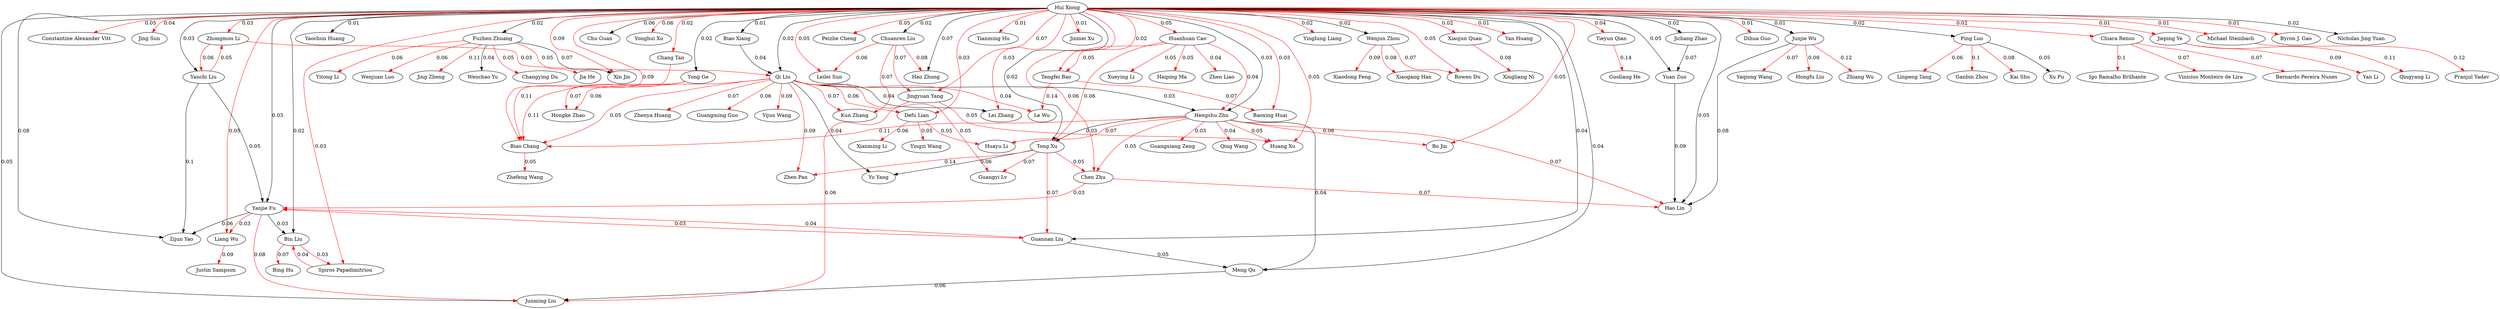 strict digraph G{
"Hui Xiong" -> "Hao Zhong"[label = 0.07]
"Hui Xiong" -> "Junming Liu"[label = 0.05]
"Hui Xiong" -> "Constantine Alexander Vitt"[label = 0.05][color = red]
"Hui Xiong" -> "Jing Sun"[label = 0.04][color = red]
"Hui Xiong" -> "Tengfei Bao"[label = 0.02][color = red]
"Hui Xiong" -> "Leilei Sun"[label = 0.05][color = red]
"Hui Xiong" -> "Zhongmou Li"[label = 0.03][color = red]
"Hui Xiong" -> "Bowen Du"[label = 0.05][color = red]
"Hui Xiong" -> "Liang Wu"[label = 0.05][color = red]
"Hui Xiong" -> "Yaochun Huang"[label = 0.01]
"Hui Xiong" -> "Chang Tan"[label = 0.02][color = red]
"Chang Tan" -> "Biao Chang"[label = 0.11][color = red]
"Hui Xiong" -> "Chen Zhu"[label = 0.03][color = red]
"Hui Xiong" -> "Biao Chang"[label = 0.09][color = red]
"Hui Xiong" -> "Zijun Yao"[label = 0.08]
"Hui Xiong" -> "Chu Guan"[label = 0.06]
"Hui Xiong" -> "Yonghui Xu"[label = 0.06][color = red]
"Hui Xiong" -> "Fuzhen Zhuang"[label = 0.02]
"Fuzhen Zhuang" -> "Jia He"[label = 0.05][color = red]
"Hui Xiong" -> "Tong Xu"[label = 0.02]
"Tong Xu" -> "Guannan Liu"[label = 0.07][color = red]
"Tong Xu" -> "Yu Yang"[label = 0.06]
"Guannan Liu" -> "Yanjie Fu"[label = 0.03][color = red]
"Hui Xiong" -> "Hengshu Zhu"[label = 0.03]
"Hui Xiong" -> "Peizhe Cheng"[label = 0.05][color = red]
"Hui Xiong" -> "Baoxing Huai"[label = 0.03][color = red]
"Hui Xiong" -> "Hao Lin"[label = 0.05]
"Hui Xiong" -> "Defu Lian"[label = 0.03][color = red]
"Hui Xiong" -> "Tianming Hu"[label = 0.01][color = red]
"Hui Xiong" -> "Biao Xiang"[label = 0.01]
"Hui Xiong" -> "Chuanren Liu"[label = 0.02]
"Hui Xiong" -> "Jinmei Xu"[label = 0.01][color = red]
"Hui Xiong" -> "Bo Jin"[label = 0.05][color = red]
"Hui Xiong" -> "Guannan Liu"[label = 0.04]
"Hui Xiong" -> "Huanhuan Cao"[label = 0.05][color = red]
"Hui Xiong" -> "Spiros Papadimitriou"[label = 0.03][color = red]
"Hui Xiong" -> "Jingyuan Yang"[label = 0.07][color = red]
"Hui Xiong" -> "Bin Liu"[label = 0.02]
"Tong Xu" -> "Zhen Pan"[label = 0.14][color = red]
"Hui Xiong" -> "Qi Liu"[label = 0.02]
"Hui Xiong" -> "Wenjun Zhou"[label = 0.02]
"Hui Xiong" -> "Yinglung Liang"[label = 0.02][color = red]
"Hui Xiong" -> "Yuan Zuo"[label = 0.05]
"Hui Xiong" -> "Xiaojun Quan"[label = 0.02][color = red]
"Qi Liu" -> "Lei Zhang"[label = 0.04]
"Qi Liu" -> "Guangyi Lv"[label = 0.05][color = red]
"Hui Xiong" -> "Lei Zhang"[label = 0.03][color = red]
"Chuanren Liu" -> "Leilei Sun"[label = 0.06][color = red]
"Hui Xiong" -> "Chen Zhu"[label = 0.06][color = red]
"Hui Xiong" -> "Yan Huang"[label = 0.01][color = red]
"Hui Xiong" -> "Meng Qu"[label = 0.04]
"Hui Xiong" -> "Yong Ge"[label = 0.02]
"Hui Xiong" -> "Tieyun Qian"[label = 0.04][color = red]
"Hui Xiong" -> "Junjie Wu"[label = 0.01]
"Junjie Wu" -> "Hongfu Liu"[label = 0.07][color = red]
"Hui Xiong" -> "Yanchi Liu"[label = 0.03]
"Hui Xiong" -> "Jichang Zhao"[label = 0.02]
"Hui Xiong" -> "Ping Luo"[label = 0.02]
"Hui Xiong" -> "Dihua Guo"[label = 0.01][color = red]
"Fuzhen Zhuang" -> "Yitong Li"[label = 0.06][color = red]
"Hui Xiong" -> "Chiara Renso"[label = 0.02][color = red]
"Hui Xiong" -> "Jieping Ye"[label = 0.01][color = red]
"Hui Xiong" -> "Yanjie Fu"[label = 0.03]
"Ping Luo" -> "Kai Shu"[label = 0.08][color = red]
"Hui Xiong" -> "Xin Jin"[label = 0.09][color = red]
"Hui Xiong" -> "Huang Xu"[label = 0.05][color = red]
"Hui Xiong" -> "Michael Steinbach"[label = 0.01][color = red]
"Hui Xiong" -> "Byron J. Gao"[label = 0.01][color = red]
"Hengshu Zhu" -> "Chen Zhu"[label = 0.07][color = red]
"Tengfei Bao" -> "Le Wu"[label = 0.14][color = red]
"Wenjun Zhou" -> "Xiaodong Feng"[label = 0.09][color = red]
"Guannan Liu" -> "Meng Qu"[label = 0.05]
"Yanjie Fu" -> "Zijun Yao"[label = 0.06]
"Hengshu Zhu" -> "Huayu Li"[label = 0.07][color = red]
"Huanhuan Cao" -> "Haiping Ma"[label = 0.05][color = red]
"Chuanren Liu" -> "Jingyuan Yang"[label = 0.07][color = red]
"Junjie Wu" -> "Zhiang Wu"[label = 0.12][color = red]
"Junjie Wu" -> "Hao Lin"[label = 0.08]
"Hengshu Zhu" -> "Biao Chang"[label = 0.11][color = red]
"Hengshu Zhu" -> "Chen Zhu"[label = 0.05][color = red]
"Biao Chang" -> "Zhefeng Wang"[label = 0.05][color = red]
"Chiara Renso" -> "Vinicius Monteiro de Lira"[label = 0.07][color = red]
"Defu Lian" -> "Xianming Li"[label = 0.06][color = red]
"Defu Lian" -> "Huayu Li"[label = 0.05][color = red]
"Qi Liu" -> "Zhenya Huang"[label = 0.07][color = red]
"Yuan Zuo" -> "Hao Lin"[label = 0.09]
"Liang Wu" -> "Justin Sampson"[label = 0.09][color = red]
"Hui Xiong" -> "Nicholas Jing Yuan"[label = 0.02]
"Wenjun Zhou" -> "Xiaogang Han"[label = 0.08][color = red]
"Hengshu Zhu" -> "Huang Xu"[label = 0.05][color = red]
"Jingyuan Yang" -> "Junming Liu"[label = 0.06][color = red]
"Chiara Renso" -> "Bernardo Pereira Nunes"[label = 0.07][color = red]
"Qi Liu" -> "Guangming Guo"[label = 0.06][color = red]
"Hengshu Zhu" -> "Hao Lin"[label = 0.07][color = red]
"Yanjie Fu" -> "Guannan Liu"[label = 0.04][color = red]
"Ping Luo" -> "Xu Pu"[label = 0.05]
"Spiros Papadimitriou" -> "Bin Liu"[label = 0.04][color = red]
"Qi Liu" -> "Yu Yang"[label = 0.04]
"Jichang Zhao" -> "Yuan Zuo"[label = 0.07]
"Qi Liu" -> "Le Wu"[label = 0.04][color = red]
"Qi Liu" -> "Defu Lian"[label = 0.06][color = red]
"Qi Liu" -> "Hongke Zhao"[label = 0.06][color = red]
"Fuzhen Zhuang" -> "Wenjuan Luo"[label = 0.06][color = red]
"Junjie Wu" -> "Yaqiong Wang"[label = 0.07][color = red]
"Chuanren Liu" -> "Hao Zhong"[label = 0.08][color = red]
"Chuanren Liu" -> "Kun Zhang"[label = 0.07][color = red]
"Fuzhen Zhuang" -> "Xin Jin"[label = 0.07]
"Fuzhen Zhuang" -> "Jing Zheng"[label = 0.11][color = red]
"Huanhuan Cao" -> "Tong Xu"[label = 0.06][color = red]
"Tieyun Qian" -> "Guoliang He"[label = 0.14][color = red]
"Junjie Wu" -> "Hongfu Liu"[label = 0.09][color = red]
"Zhongmou Li" -> "Qi Liu"[label = 0.03][color = red]
"Yanchi Liu" -> "Zijun Yao"[label = 0.1]
"Wenjun Zhou" -> "Bowen Du"[label = 0.07][color = red]
"Meng Qu" -> "Junming Liu"[label = 0.06]
"Fuzhen Zhuang" -> "Wenchao Yu"[label = 0.04]
"Tong Xu" -> "Guangyi Lv"[label = 0.07][color = red]
"Chen Zhu" -> "Hao Lin"[label = 0.07][color = red]
"Yong Ge" -> "Hongke Zhao"[label = 0.07][color = red]
"Hengshu Zhu" -> "Tong Xu"[label = 0.03]
"Hengshu Zhu" -> "Bo Jin"[label = 0.06][color = red]
"Yanchi Liu" -> "Zhongmou Li"[label = 0.05][color = red]
"Xiaojun Quan" -> "Xingliang Ni"[label = 0.08][color = red]
"Yanjie Fu" -> "Bin Liu"[label = 0.03]
"Tengfei Bao" -> "Baoxing Huai"[label = 0.07][color = red]
"Tong Xu" -> "Chen Zhu"[label = 0.05][color = red]
"Chen Zhu" -> "Yanjie Fu"[label = 0.03][color = red]
"Bin Liu" -> "Spiros Papadimitriou"[label = 0.03][color = red]
"Qi Liu" -> "Kun Zhang"[label = 0.07][color = red]
"Biao Xiang" -> "Qi Liu"[label = 0.04]
"Bin Liu" -> "Bing Hu"[label = 0.07][color = red]
"Huanhuan Cao" -> "Zhen Liao"[label = 0.04][color = red]
"Chiara Renso" -> "Igo Ramalho Brilhante"[label = 0.1][color = red]
"Qi Liu" -> "Zhen Pan"[label = 0.09][color = red]
"Yanjie Fu" -> "Junming Liu"[label = 0.08][color = red]
"Yong Ge" -> "Biao Chang"[label = 0.11][color = red]
"Huanhuan Cao" -> "Xueying Li"[label = 0.05][color = red]
"Yanjie Fu" -> "Liang Wu"[label = 0.03][color = red]
"Qi Liu" -> "Biao Chang"[label = 0.05][color = red]
"Ping Luo" -> "Linpeng Tang"[label = 0.06][color = red]
"Huanhuan Cao" -> "Tengfei Bao"[label = 0.05][color = red]
"Huanhuan Cao" -> "Hengshu Zhu"[label = 0.04][color = red]
"Michael Steinbach" -> "Pranjul Yadav"[label = 0.12][color = red]
"Jieping Ye" -> "Yan Li"[label = 0.09][color = red]
"Ping Luo" -> "Ganbin Zhou"[label = 0.1][color = red]
"Hengshu Zhu" -> "Guangxiang Zeng"[label = 0.03][color = red]
"Defu Lian" -> "Yingzi Wang"[label = 0.05][color = red]
"Hengshu Zhu" -> "Qing Wang"[label = 0.04][color = red]
"Jingyuan Yang" -> "Huang Xu"[label = 0.05][color = red]
"Hengshu Zhu" -> "Meng Qu"[label = 0.04]
"Yanchi Liu" -> "Yanjie Fu"[label = 0.05]
"Fuzhen Zhuang" -> "Changying Du"[label = 0.05][color = red]
"Qi Liu" -> "Hengshu Zhu"[label = 0.03]
"Zhongmou Li" -> "Yanchi Liu"[label = 0.06][color = red]
"Jieping Ye" -> "Qingyang Li"[label = 0.11][color = red]
"Qi Liu" -> "Yijun Wang"[label = 0.09][color = red]
}